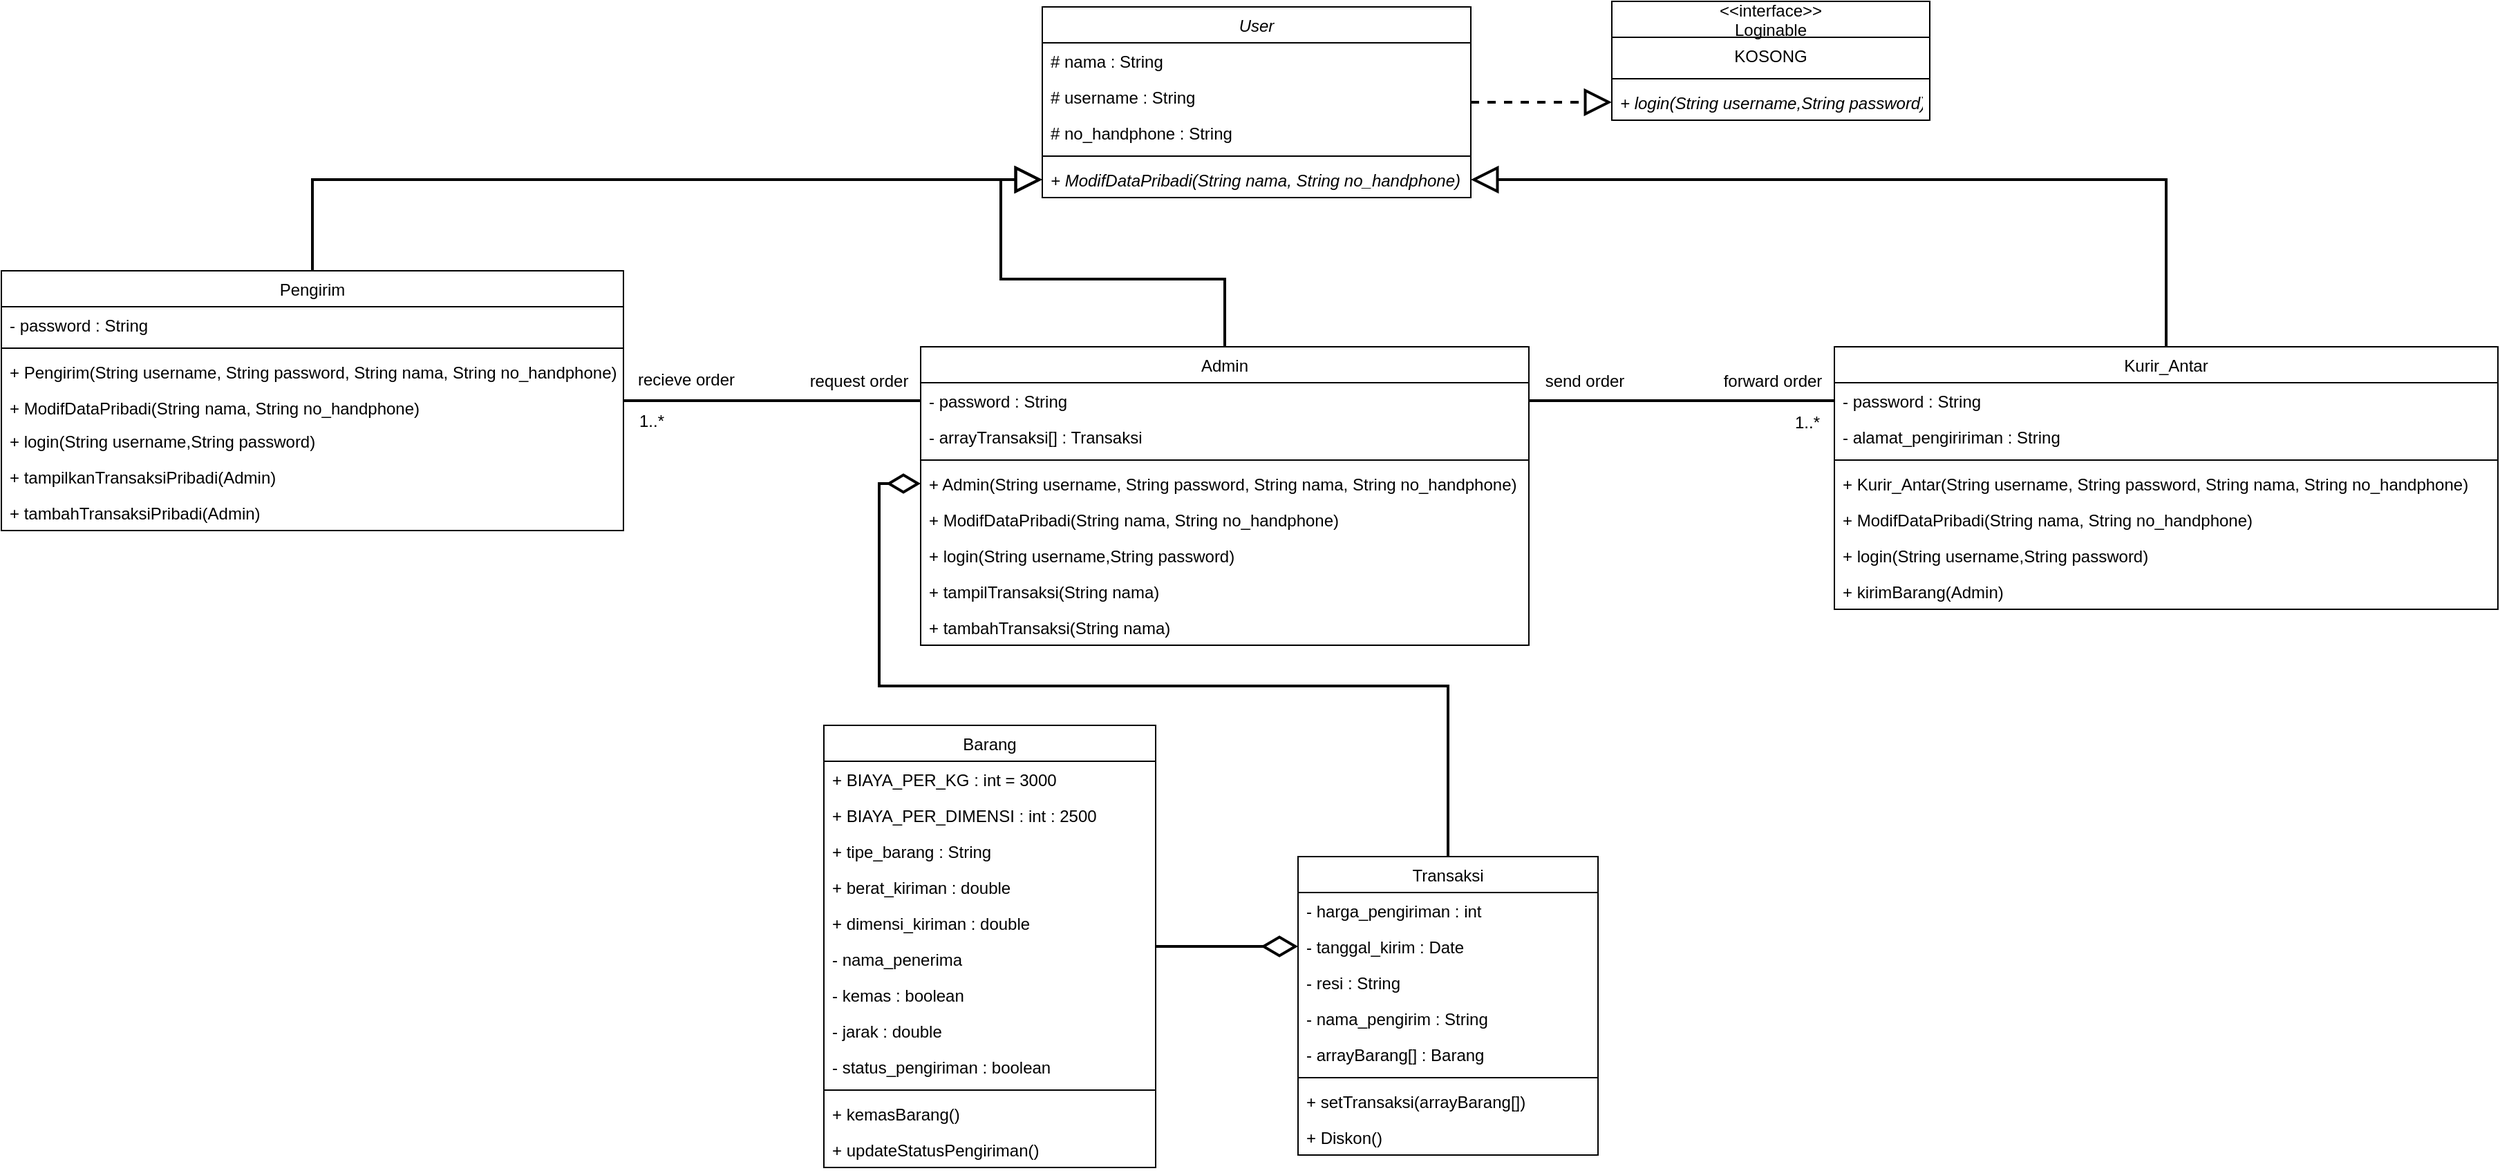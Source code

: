 <mxfile version="20.5.3" type="device"><diagram id="C5RBs43oDa-KdzZeNtuy" name="Page-1"><mxGraphModel dx="1854" dy="473" grid="1" gridSize="10" guides="1" tooltips="1" connect="1" arrows="1" fold="1" page="1" pageScale="1" pageWidth="827" pageHeight="1169" math="0" shadow="0"><root><mxCell id="WIyWlLk6GJQsqaUBKTNV-0"/><mxCell id="WIyWlLk6GJQsqaUBKTNV-1" parent="WIyWlLk6GJQsqaUBKTNV-0"/><mxCell id="k4wHrZPASzjTGGrBSl1n-52" style="edgeStyle=orthogonalEdgeStyle;rounded=0;orthogonalLoop=1;jettySize=auto;html=1;entryX=0;entryY=0.5;entryDx=0;entryDy=0;strokeWidth=2;endArrow=block;endFill=0;endSize=15;targetPerimeterSpacing=0;" parent="WIyWlLk6GJQsqaUBKTNV-1" source="NIe-CCQSlxa087E3FkBD-0" target="k4wHrZPASzjTGGrBSl1n-4" edge="1"><mxGeometry relative="1" as="geometry"/></mxCell><mxCell id="k4wHrZPASzjTGGrBSl1n-72" style="edgeStyle=orthogonalEdgeStyle;rounded=0;orthogonalLoop=1;jettySize=auto;html=1;entryX=0;entryY=0.5;entryDx=0;entryDy=0;strokeWidth=2;startArrow=none;startFill=0;endArrow=none;endFill=0;startSize=19;endSize=21;targetPerimeterSpacing=0;" parent="WIyWlLk6GJQsqaUBKTNV-1" source="NIe-CCQSlxa087E3FkBD-0" target="NIe-CCQSlxa087E3FkBD-5" edge="1"><mxGeometry relative="1" as="geometry"/></mxCell><mxCell id="NIe-CCQSlxa087E3FkBD-0" value="Pengirim" style="swimlane;fontStyle=0;align=center;verticalAlign=top;childLayout=stackLayout;horizontal=1;startSize=26;horizontalStack=0;resizeParent=1;resizeParentMax=0;resizeLast=0;collapsible=1;marginBottom=0;" parent="WIyWlLk6GJQsqaUBKTNV-1" vertex="1"><mxGeometry x="-85" y="285" width="450" height="188" as="geometry"/></mxCell><mxCell id="k4wHrZPASzjTGGrBSl1n-0" value="- password : String" style="text;strokeColor=none;fillColor=none;align=left;verticalAlign=top;spacingLeft=4;spacingRight=4;overflow=hidden;rotatable=0;points=[[0,0.5],[1,0.5]];portConstraint=eastwest;" parent="NIe-CCQSlxa087E3FkBD-0" vertex="1"><mxGeometry y="26" width="450" height="26" as="geometry"/></mxCell><mxCell id="NIe-CCQSlxa087E3FkBD-2" value="" style="line;strokeWidth=1;fillColor=none;align=left;verticalAlign=middle;spacingTop=-1;spacingLeft=3;spacingRight=3;rotatable=0;labelPosition=right;points=[];portConstraint=eastwest;strokeColor=inherit;" parent="NIe-CCQSlxa087E3FkBD-0" vertex="1"><mxGeometry y="52" width="450" height="8" as="geometry"/></mxCell><mxCell id="NIe-CCQSlxa087E3FkBD-3" value="+ Pengirim(String username, String password, String nama, String no_handphone)" style="text;strokeColor=none;fillColor=none;align=left;verticalAlign=top;spacingLeft=4;spacingRight=4;overflow=hidden;rotatable=0;points=[[0,0.5],[1,0.5]];portConstraint=eastwest;" parent="NIe-CCQSlxa087E3FkBD-0" vertex="1"><mxGeometry y="60" width="450" height="26" as="geometry"/></mxCell><mxCell id="2V5vkBp2rCk9OUfVgN7A-0" value="+ ModifDataPribadi(String nama, String no_handphone)" style="text;strokeColor=none;fillColor=none;align=left;verticalAlign=top;spacingLeft=4;spacingRight=4;overflow=hidden;rotatable=0;points=[[0,0.5],[1,0.5]];portConstraint=eastwest;fontStyle=0" vertex="1" parent="NIe-CCQSlxa087E3FkBD-0"><mxGeometry y="86" width="450" height="24" as="geometry"/></mxCell><mxCell id="2V5vkBp2rCk9OUfVgN7A-3" value="+ login(String username,String password)" style="text;strokeColor=none;fillColor=none;align=left;verticalAlign=top;spacingLeft=4;spacingRight=4;overflow=hidden;rotatable=0;points=[[0,0.5],[1,0.5]];portConstraint=eastwest;fontStyle=0" vertex="1" parent="NIe-CCQSlxa087E3FkBD-0"><mxGeometry y="110" width="450" height="26" as="geometry"/></mxCell><mxCell id="k4wHrZPASzjTGGrBSl1n-75" value="+ tampilkanTransaksiPribadi(Admin)" style="text;strokeColor=none;fillColor=none;align=left;verticalAlign=top;spacingLeft=4;spacingRight=4;overflow=hidden;rotatable=0;points=[[0,0.5],[1,0.5]];portConstraint=eastwest;" parent="NIe-CCQSlxa087E3FkBD-0" vertex="1"><mxGeometry y="136" width="450" height="26" as="geometry"/></mxCell><mxCell id="jtSs03Ik-IM7BROLJvu4-1" value="+ tambahTransaksiPribadi(Admin)" style="text;strokeColor=none;fillColor=none;align=left;verticalAlign=top;spacingLeft=4;spacingRight=4;overflow=hidden;rotatable=0;points=[[0,0.5],[1,0.5]];portConstraint=eastwest;" parent="NIe-CCQSlxa087E3FkBD-0" vertex="1"><mxGeometry y="162" width="450" height="26" as="geometry"/></mxCell><mxCell id="k4wHrZPASzjTGGrBSl1n-53" style="edgeStyle=orthogonalEdgeStyle;rounded=0;orthogonalLoop=1;jettySize=auto;html=1;entryX=0;entryY=0.5;entryDx=0;entryDy=0;strokeWidth=2;endArrow=block;endFill=0;endSize=15;targetPerimeterSpacing=0;" parent="WIyWlLk6GJQsqaUBKTNV-1" source="NIe-CCQSlxa087E3FkBD-4" target="k4wHrZPASzjTGGrBSl1n-4" edge="1"><mxGeometry relative="1" as="geometry"/></mxCell><mxCell id="NIe-CCQSlxa087E3FkBD-4" value="Admin" style="swimlane;fontStyle=0;align=center;verticalAlign=top;childLayout=stackLayout;horizontal=1;startSize=26;horizontalStack=0;resizeParent=1;resizeParentMax=0;resizeLast=0;collapsible=1;marginBottom=0;" parent="WIyWlLk6GJQsqaUBKTNV-1" vertex="1"><mxGeometry x="580" y="340" width="440" height="216" as="geometry"/></mxCell><mxCell id="NIe-CCQSlxa087E3FkBD-5" value="- password : String" style="text;strokeColor=none;fillColor=none;align=left;verticalAlign=top;spacingLeft=4;spacingRight=4;overflow=hidden;rotatable=0;points=[[0,0.5],[1,0.5]];portConstraint=eastwest;" parent="NIe-CCQSlxa087E3FkBD-4" vertex="1"><mxGeometry y="26" width="440" height="26" as="geometry"/></mxCell><mxCell id="k4wHrZPASzjTGGrBSl1n-74" value="- arrayTransaksi[] : Transaksi" style="text;strokeColor=none;fillColor=none;align=left;verticalAlign=top;spacingLeft=4;spacingRight=4;overflow=hidden;rotatable=0;points=[[0,0.5],[1,0.5]];portConstraint=eastwest;" parent="NIe-CCQSlxa087E3FkBD-4" vertex="1"><mxGeometry y="52" width="440" height="26" as="geometry"/></mxCell><mxCell id="NIe-CCQSlxa087E3FkBD-6" value="" style="line;strokeWidth=1;fillColor=none;align=left;verticalAlign=middle;spacingTop=-1;spacingLeft=3;spacingRight=3;rotatable=0;labelPosition=right;points=[];portConstraint=eastwest;strokeColor=inherit;" parent="NIe-CCQSlxa087E3FkBD-4" vertex="1"><mxGeometry y="78" width="440" height="8" as="geometry"/></mxCell><mxCell id="NIe-CCQSlxa087E3FkBD-7" value="+ Admin(String username, String password, String nama, String no_handphone)" style="text;strokeColor=none;fillColor=none;align=left;verticalAlign=top;spacingLeft=4;spacingRight=4;overflow=hidden;rotatable=0;points=[[0,0.5],[1,0.5]];portConstraint=eastwest;" parent="NIe-CCQSlxa087E3FkBD-4" vertex="1"><mxGeometry y="86" width="440" height="26" as="geometry"/></mxCell><mxCell id="2V5vkBp2rCk9OUfVgN7A-1" value="+ ModifDataPribadi(String nama, String no_handphone)" style="text;strokeColor=none;fillColor=none;align=left;verticalAlign=top;spacingLeft=4;spacingRight=4;overflow=hidden;rotatable=0;points=[[0,0.5],[1,0.5]];portConstraint=eastwest;" vertex="1" parent="NIe-CCQSlxa087E3FkBD-4"><mxGeometry y="112" width="440" height="26" as="geometry"/></mxCell><mxCell id="2V5vkBp2rCk9OUfVgN7A-4" value="+ login(String username,String password)" style="text;strokeColor=none;fillColor=none;align=left;verticalAlign=top;spacingLeft=4;spacingRight=4;overflow=hidden;rotatable=0;points=[[0,0.5],[1,0.5]];portConstraint=eastwest;" vertex="1" parent="NIe-CCQSlxa087E3FkBD-4"><mxGeometry y="138" width="440" height="26" as="geometry"/></mxCell><mxCell id="k4wHrZPASzjTGGrBSl1n-73" value="+ tampilTransaksi(String nama)" style="text;strokeColor=none;fillColor=none;align=left;verticalAlign=top;spacingLeft=4;spacingRight=4;overflow=hidden;rotatable=0;points=[[0,0.5],[1,0.5]];portConstraint=eastwest;" parent="NIe-CCQSlxa087E3FkBD-4" vertex="1"><mxGeometry y="164" width="440" height="26" as="geometry"/></mxCell><mxCell id="Az_0Zg-JQwEikJzFjkiS-9" value="+ tambahTransaksi(String nama)" style="text;strokeColor=none;fillColor=none;align=left;verticalAlign=top;spacingLeft=4;spacingRight=4;overflow=hidden;rotatable=0;points=[[0,0.5],[1,0.5]];portConstraint=eastwest;" parent="NIe-CCQSlxa087E3FkBD-4" vertex="1"><mxGeometry y="190" width="440" height="26" as="geometry"/></mxCell><mxCell id="k4wHrZPASzjTGGrBSl1n-54" style="edgeStyle=orthogonalEdgeStyle;rounded=0;orthogonalLoop=1;jettySize=auto;html=1;entryX=1;entryY=0.5;entryDx=0;entryDy=0;strokeWidth=2;endArrow=block;endFill=0;endSize=15;targetPerimeterSpacing=0;" parent="WIyWlLk6GJQsqaUBKTNV-1" source="NIe-CCQSlxa087E3FkBD-8" target="k4wHrZPASzjTGGrBSl1n-4" edge="1"><mxGeometry relative="1" as="geometry"/></mxCell><mxCell id="NIe-CCQSlxa087E3FkBD-8" value="Kurir_Antar" style="swimlane;fontStyle=0;align=center;verticalAlign=top;childLayout=stackLayout;horizontal=1;startSize=26;horizontalStack=0;resizeParent=1;resizeParentMax=0;resizeLast=0;collapsible=1;marginBottom=0;" parent="WIyWlLk6GJQsqaUBKTNV-1" vertex="1"><mxGeometry x="1241" y="340" width="480" height="190" as="geometry"/></mxCell><mxCell id="NIe-CCQSlxa087E3FkBD-9" value="- password : String" style="text;strokeColor=none;fillColor=none;align=left;verticalAlign=top;spacingLeft=4;spacingRight=4;overflow=hidden;rotatable=0;points=[[0,0.5],[1,0.5]];portConstraint=eastwest;" parent="NIe-CCQSlxa087E3FkBD-8" vertex="1"><mxGeometry y="26" width="480" height="26" as="geometry"/></mxCell><mxCell id="k4wHrZPASzjTGGrBSl1n-82" value="- alamat_pengiririman : String" style="text;strokeColor=none;fillColor=none;align=left;verticalAlign=top;spacingLeft=4;spacingRight=4;overflow=hidden;rotatable=0;points=[[0,0.5],[1,0.5]];portConstraint=eastwest;" parent="NIe-CCQSlxa087E3FkBD-8" vertex="1"><mxGeometry y="52" width="480" height="26" as="geometry"/></mxCell><mxCell id="NIe-CCQSlxa087E3FkBD-10" value="" style="line;strokeWidth=1;fillColor=none;align=left;verticalAlign=middle;spacingTop=-1;spacingLeft=3;spacingRight=3;rotatable=0;labelPosition=right;points=[];portConstraint=eastwest;strokeColor=inherit;" parent="NIe-CCQSlxa087E3FkBD-8" vertex="1"><mxGeometry y="78" width="480" height="8" as="geometry"/></mxCell><mxCell id="NIe-CCQSlxa087E3FkBD-11" value="+ Kurir_Antar(String username, String password, String nama, String no_handphone)" style="text;strokeColor=none;fillColor=none;align=left;verticalAlign=top;spacingLeft=4;spacingRight=4;overflow=hidden;rotatable=0;points=[[0,0.5],[1,0.5]];portConstraint=eastwest;" parent="NIe-CCQSlxa087E3FkBD-8" vertex="1"><mxGeometry y="86" width="480" height="26" as="geometry"/></mxCell><mxCell id="2V5vkBp2rCk9OUfVgN7A-2" value="+ ModifDataPribadi(String nama, String no_handphone)" style="text;strokeColor=none;fillColor=none;align=left;verticalAlign=top;spacingLeft=4;spacingRight=4;overflow=hidden;rotatable=0;points=[[0,0.5],[1,0.5]];portConstraint=eastwest;" vertex="1" parent="NIe-CCQSlxa087E3FkBD-8"><mxGeometry y="112" width="480" height="26" as="geometry"/></mxCell><mxCell id="2V5vkBp2rCk9OUfVgN7A-5" value="+ login(String username,String password)" style="text;strokeColor=none;fillColor=none;align=left;verticalAlign=top;spacingLeft=4;spacingRight=4;overflow=hidden;rotatable=0;points=[[0,0.5],[1,0.5]];portConstraint=eastwest;" vertex="1" parent="NIe-CCQSlxa087E3FkBD-8"><mxGeometry y="138" width="480" height="26" as="geometry"/></mxCell><mxCell id="Fjn1NNLhoiQtktVtf7Zz-7" value="+ kirimBarang(Admin)" style="text;strokeColor=none;fillColor=none;align=left;verticalAlign=top;spacingLeft=4;spacingRight=4;overflow=hidden;rotatable=0;points=[[0,0.5],[1,0.5]];portConstraint=eastwest;" parent="NIe-CCQSlxa087E3FkBD-8" vertex="1"><mxGeometry y="164" width="480" height="26" as="geometry"/></mxCell><mxCell id="k4wHrZPASzjTGGrBSl1n-70" style="edgeStyle=orthogonalEdgeStyle;rounded=0;orthogonalLoop=1;jettySize=auto;html=1;entryX=0;entryY=0.5;entryDx=0;entryDy=0;strokeWidth=2;startArrow=none;startFill=0;endArrow=diamondThin;endFill=0;startSize=19;endSize=21;targetPerimeterSpacing=0;" parent="WIyWlLk6GJQsqaUBKTNV-1" source="NIe-CCQSlxa087E3FkBD-12" target="k4wHrZPASzjTGGrBSl1n-65" edge="1"><mxGeometry relative="1" as="geometry"/></mxCell><mxCell id="NIe-CCQSlxa087E3FkBD-12" value="Barang" style="swimlane;fontStyle=0;align=center;verticalAlign=top;childLayout=stackLayout;horizontal=1;startSize=26;horizontalStack=0;resizeParent=1;resizeParentMax=0;resizeLast=0;collapsible=1;marginBottom=0;" parent="WIyWlLk6GJQsqaUBKTNV-1" vertex="1"><mxGeometry x="510" y="614" width="240" height="320" as="geometry"/></mxCell><mxCell id="2V5vkBp2rCk9OUfVgN7A-7" value="+ BIAYA_PER_KG : int = 3000" style="text;strokeColor=none;fillColor=none;align=left;verticalAlign=top;spacingLeft=4;spacingRight=4;overflow=hidden;rotatable=0;points=[[0,0.5],[1,0.5]];portConstraint=eastwest;" vertex="1" parent="NIe-CCQSlxa087E3FkBD-12"><mxGeometry y="26" width="240" height="26" as="geometry"/></mxCell><mxCell id="2V5vkBp2rCk9OUfVgN7A-8" value="+ BIAYA_PER_DIMENSI : int : 2500" style="text;strokeColor=none;fillColor=none;align=left;verticalAlign=top;spacingLeft=4;spacingRight=4;overflow=hidden;rotatable=0;points=[[0,0.5],[1,0.5]];portConstraint=eastwest;" vertex="1" parent="NIe-CCQSlxa087E3FkBD-12"><mxGeometry y="52" width="240" height="26" as="geometry"/></mxCell><mxCell id="NIe-CCQSlxa087E3FkBD-20" value="+ tipe_barang : String" style="text;strokeColor=none;fillColor=none;align=left;verticalAlign=top;spacingLeft=4;spacingRight=4;overflow=hidden;rotatable=0;points=[[0,0.5],[1,0.5]];portConstraint=eastwest;" parent="NIe-CCQSlxa087E3FkBD-12" vertex="1"><mxGeometry y="78" width="240" height="26" as="geometry"/></mxCell><mxCell id="NIe-CCQSlxa087E3FkBD-21" value="+ berat_kiriman : double" style="text;strokeColor=none;fillColor=none;align=left;verticalAlign=top;spacingLeft=4;spacingRight=4;overflow=hidden;rotatable=0;points=[[0,0.5],[1,0.5]];portConstraint=eastwest;" parent="NIe-CCQSlxa087E3FkBD-12" vertex="1"><mxGeometry y="104" width="240" height="26" as="geometry"/></mxCell><mxCell id="NIe-CCQSlxa087E3FkBD-22" value="+ dimensi_kiriman : double" style="text;strokeColor=none;fillColor=none;align=left;verticalAlign=top;spacingLeft=4;spacingRight=4;overflow=hidden;rotatable=0;points=[[0,0.5],[1,0.5]];portConstraint=eastwest;" parent="NIe-CCQSlxa087E3FkBD-12" vertex="1"><mxGeometry y="130" width="240" height="26" as="geometry"/></mxCell><mxCell id="k4wHrZPASzjTGGrBSl1n-83" value="- nama_penerima" style="text;strokeColor=none;fillColor=none;align=left;verticalAlign=top;spacingLeft=4;spacingRight=4;overflow=hidden;rotatable=0;points=[[0,0.5],[1,0.5]];portConstraint=eastwest;" parent="NIe-CCQSlxa087E3FkBD-12" vertex="1"><mxGeometry y="156" width="240" height="26" as="geometry"/></mxCell><mxCell id="k4wHrZPASzjTGGrBSl1n-81" value="- kemas : boolean" style="text;strokeColor=none;fillColor=none;align=left;verticalAlign=top;spacingLeft=4;spacingRight=4;overflow=hidden;rotatable=0;points=[[0,0.5],[1,0.5]];portConstraint=eastwest;" parent="NIe-CCQSlxa087E3FkBD-12" vertex="1"><mxGeometry y="182" width="240" height="26" as="geometry"/></mxCell><mxCell id="Az_0Zg-JQwEikJzFjkiS-5" value="- jarak : double" style="text;strokeColor=none;fillColor=none;align=left;verticalAlign=top;spacingLeft=4;spacingRight=4;overflow=hidden;rotatable=0;points=[[0,0.5],[1,0.5]];portConstraint=eastwest;" parent="NIe-CCQSlxa087E3FkBD-12" vertex="1"><mxGeometry y="208" width="240" height="26" as="geometry"/></mxCell><mxCell id="Az_0Zg-JQwEikJzFjkiS-3" value="- status_pengiriman : boolean" style="text;strokeColor=none;fillColor=none;align=left;verticalAlign=top;spacingLeft=4;spacingRight=4;overflow=hidden;rotatable=0;points=[[0,0.5],[1,0.5]];portConstraint=eastwest;" parent="NIe-CCQSlxa087E3FkBD-12" vertex="1"><mxGeometry y="234" width="240" height="26" as="geometry"/></mxCell><mxCell id="NIe-CCQSlxa087E3FkBD-14" value="" style="line;strokeWidth=1;fillColor=none;align=left;verticalAlign=middle;spacingTop=-1;spacingLeft=3;spacingRight=3;rotatable=0;labelPosition=right;points=[];portConstraint=eastwest;strokeColor=inherit;" parent="NIe-CCQSlxa087E3FkBD-12" vertex="1"><mxGeometry y="260" width="240" height="8" as="geometry"/></mxCell><mxCell id="NIe-CCQSlxa087E3FkBD-15" value="+ kemasBarang()" style="text;strokeColor=none;fillColor=none;align=left;verticalAlign=top;spacingLeft=4;spacingRight=4;overflow=hidden;rotatable=0;points=[[0,0.5],[1,0.5]];portConstraint=eastwest;" parent="NIe-CCQSlxa087E3FkBD-12" vertex="1"><mxGeometry y="268" width="240" height="26" as="geometry"/></mxCell><mxCell id="Az_0Zg-JQwEikJzFjkiS-6" value="+ updateStatusPengiriman()" style="text;strokeColor=none;fillColor=none;align=left;verticalAlign=top;spacingLeft=4;spacingRight=4;overflow=hidden;rotatable=0;points=[[0,0.5],[1,0.5]];portConstraint=eastwest;" parent="NIe-CCQSlxa087E3FkBD-12" vertex="1"><mxGeometry y="294" width="240" height="26" as="geometry"/></mxCell><mxCell id="k4wHrZPASzjTGGrBSl1n-12" style="edgeStyle=orthogonalEdgeStyle;rounded=0;orthogonalLoop=1;jettySize=auto;html=1;dashed=1;endArrow=block;endFill=0;strokeWidth=2;endSize=15;entryX=0;entryY=0.5;entryDx=0;entryDy=0;" parent="WIyWlLk6GJQsqaUBKTNV-1" source="k4wHrZPASzjTGGrBSl1n-1" target="k4wHrZPASzjTGGrBSl1n-9" edge="1"><mxGeometry relative="1" as="geometry"><mxPoint x="984" y="160" as="targetPoint"/></mxGeometry></mxCell><mxCell id="k4wHrZPASzjTGGrBSl1n-1" value="User" style="swimlane;fontStyle=2;align=center;verticalAlign=top;childLayout=stackLayout;horizontal=1;startSize=26;horizontalStack=0;resizeParent=1;resizeParentMax=0;resizeLast=0;collapsible=1;marginBottom=0;" parent="WIyWlLk6GJQsqaUBKTNV-1" vertex="1"><mxGeometry x="668" y="94" width="310" height="138" as="geometry"/></mxCell><mxCell id="k4wHrZPASzjTGGrBSl1n-2" value="# nama : String" style="text;strokeColor=none;fillColor=none;align=left;verticalAlign=top;spacingLeft=4;spacingRight=4;overflow=hidden;rotatable=0;points=[[0,0.5],[1,0.5]];portConstraint=eastwest;" parent="k4wHrZPASzjTGGrBSl1n-1" vertex="1"><mxGeometry y="26" width="310" height="26" as="geometry"/></mxCell><mxCell id="k4wHrZPASzjTGGrBSl1n-10" value="# username : String" style="text;strokeColor=none;fillColor=none;align=left;verticalAlign=top;spacingLeft=4;spacingRight=4;overflow=hidden;rotatable=0;points=[[0,0.5],[1,0.5]];portConstraint=eastwest;" parent="k4wHrZPASzjTGGrBSl1n-1" vertex="1"><mxGeometry y="52" width="310" height="26" as="geometry"/></mxCell><mxCell id="k4wHrZPASzjTGGrBSl1n-11" value="# no_handphone : String" style="text;strokeColor=none;fillColor=none;align=left;verticalAlign=top;spacingLeft=4;spacingRight=4;overflow=hidden;rotatable=0;points=[[0,0.5],[1,0.5]];portConstraint=eastwest;" parent="k4wHrZPASzjTGGrBSl1n-1" vertex="1"><mxGeometry y="78" width="310" height="26" as="geometry"/></mxCell><mxCell id="k4wHrZPASzjTGGrBSl1n-3" value="" style="line;strokeWidth=1;fillColor=none;align=left;verticalAlign=middle;spacingTop=-1;spacingLeft=3;spacingRight=3;rotatable=0;labelPosition=right;points=[];portConstraint=eastwest;strokeColor=inherit;" parent="k4wHrZPASzjTGGrBSl1n-1" vertex="1"><mxGeometry y="104" width="310" height="8" as="geometry"/></mxCell><mxCell id="k4wHrZPASzjTGGrBSl1n-4" value="+ ModifDataPribadi(String nama, String no_handphone)" style="text;strokeColor=none;fillColor=none;align=left;verticalAlign=top;spacingLeft=4;spacingRight=4;overflow=hidden;rotatable=0;points=[[0,0.5],[1,0.5]];portConstraint=eastwest;fontStyle=2" parent="k4wHrZPASzjTGGrBSl1n-1" vertex="1"><mxGeometry y="112" width="310" height="26" as="geometry"/></mxCell><mxCell id="k4wHrZPASzjTGGrBSl1n-6" value="&lt;&lt;interface&gt;&gt;&#10;Loginable" style="swimlane;fontStyle=0;align=center;verticalAlign=middle;childLayout=stackLayout;horizontal=1;startSize=26;horizontalStack=0;resizeParent=1;resizeParentMax=0;resizeLast=0;collapsible=1;marginBottom=0;" parent="WIyWlLk6GJQsqaUBKTNV-1" vertex="1"><mxGeometry x="1080" y="90" width="230" height="86" as="geometry"/></mxCell><mxCell id="k4wHrZPASzjTGGrBSl1n-7" value="KOSONG" style="text;strokeColor=none;fillColor=none;align=center;verticalAlign=middle;spacingLeft=4;spacingRight=4;overflow=hidden;rotatable=0;points=[[0,0.5],[1,0.5]];portConstraint=eastwest;" parent="k4wHrZPASzjTGGrBSl1n-6" vertex="1"><mxGeometry y="26" width="230" height="26" as="geometry"/></mxCell><mxCell id="k4wHrZPASzjTGGrBSl1n-8" value="" style="line;strokeWidth=1;fillColor=none;align=left;verticalAlign=middle;spacingTop=-1;spacingLeft=3;spacingRight=3;rotatable=0;labelPosition=right;points=[];portConstraint=eastwest;strokeColor=inherit;" parent="k4wHrZPASzjTGGrBSl1n-6" vertex="1"><mxGeometry y="52" width="230" height="8" as="geometry"/></mxCell><mxCell id="k4wHrZPASzjTGGrBSl1n-9" value="+ login(String username,String password)" style="text;strokeColor=none;fillColor=none;align=left;verticalAlign=top;spacingLeft=4;spacingRight=4;overflow=hidden;rotatable=0;points=[[0,0.5],[1,0.5]];portConstraint=eastwest;fontStyle=2" parent="k4wHrZPASzjTGGrBSl1n-6" vertex="1"><mxGeometry y="60" width="230" height="26" as="geometry"/></mxCell><mxCell id="Az_0Zg-JQwEikJzFjkiS-10" style="edgeStyle=orthogonalEdgeStyle;rounded=0;orthogonalLoop=1;jettySize=auto;html=1;entryX=0;entryY=0.5;entryDx=0;entryDy=0;endArrow=diamondThin;endFill=0;startSize=6;endSize=19;fontStyle=1;strokeWidth=2;" parent="WIyWlLk6GJQsqaUBKTNV-1" source="k4wHrZPASzjTGGrBSl1n-55" target="NIe-CCQSlxa087E3FkBD-7" edge="1"><mxGeometry relative="1" as="geometry"/></mxCell><mxCell id="k4wHrZPASzjTGGrBSl1n-55" value="Transaksi" style="swimlane;fontStyle=0;align=center;verticalAlign=top;childLayout=stackLayout;horizontal=1;startSize=26;horizontalStack=0;resizeParent=1;resizeParentMax=0;resizeLast=0;collapsible=1;marginBottom=0;" parent="WIyWlLk6GJQsqaUBKTNV-1" vertex="1"><mxGeometry x="853" y="709" width="217" height="216" as="geometry"/></mxCell><mxCell id="k4wHrZPASzjTGGrBSl1n-56" value="- harga_pengiriman : int" style="text;strokeColor=none;fillColor=none;align=left;verticalAlign=top;spacingLeft=4;spacingRight=4;overflow=hidden;rotatable=0;points=[[0,0.5],[1,0.5]];portConstraint=eastwest;" parent="k4wHrZPASzjTGGrBSl1n-55" vertex="1"><mxGeometry y="26" width="217" height="26" as="geometry"/></mxCell><mxCell id="k4wHrZPASzjTGGrBSl1n-65" value="- tanggal_kirim : Date" style="text;strokeColor=none;fillColor=none;align=left;verticalAlign=top;spacingLeft=4;spacingRight=4;overflow=hidden;rotatable=0;points=[[0,0.5],[1,0.5]];portConstraint=eastwest;" parent="k4wHrZPASzjTGGrBSl1n-55" vertex="1"><mxGeometry y="52" width="217" height="26" as="geometry"/></mxCell><mxCell id="k4wHrZPASzjTGGrBSl1n-67" value="- resi : String" style="text;strokeColor=none;fillColor=none;align=left;verticalAlign=top;spacingLeft=4;spacingRight=4;overflow=hidden;rotatable=0;points=[[0,0.5],[1,0.5]];portConstraint=eastwest;" parent="k4wHrZPASzjTGGrBSl1n-55" vertex="1"><mxGeometry y="78" width="217" height="26" as="geometry"/></mxCell><mxCell id="Az_0Zg-JQwEikJzFjkiS-8" value="- nama_pengirim : String" style="text;strokeColor=none;fillColor=none;align=left;verticalAlign=top;spacingLeft=4;spacingRight=4;overflow=hidden;rotatable=0;points=[[0,0.5],[1,0.5]];portConstraint=eastwest;" parent="k4wHrZPASzjTGGrBSl1n-55" vertex="1"><mxGeometry y="104" width="217" height="26" as="geometry"/></mxCell><mxCell id="k4wHrZPASzjTGGrBSl1n-71" value="- arrayBarang[] : Barang" style="text;strokeColor=none;fillColor=none;align=left;verticalAlign=top;spacingLeft=4;spacingRight=4;overflow=hidden;rotatable=0;points=[[0,0.5],[1,0.5]];portConstraint=eastwest;" parent="k4wHrZPASzjTGGrBSl1n-55" vertex="1"><mxGeometry y="130" width="217" height="26" as="geometry"/></mxCell><mxCell id="k4wHrZPASzjTGGrBSl1n-57" value="" style="line;strokeWidth=1;fillColor=none;align=left;verticalAlign=middle;spacingTop=-1;spacingLeft=3;spacingRight=3;rotatable=0;labelPosition=right;points=[];portConstraint=eastwest;strokeColor=inherit;" parent="k4wHrZPASzjTGGrBSl1n-55" vertex="1"><mxGeometry y="156" width="217" height="8" as="geometry"/></mxCell><mxCell id="k4wHrZPASzjTGGrBSl1n-58" value="+ setTransaksi(arrayBarang[])" style="text;strokeColor=none;fillColor=none;align=left;verticalAlign=top;spacingLeft=4;spacingRight=4;overflow=hidden;rotatable=0;points=[[0,0.5],[1,0.5]];portConstraint=eastwest;" parent="k4wHrZPASzjTGGrBSl1n-55" vertex="1"><mxGeometry y="164" width="217" height="26" as="geometry"/></mxCell><mxCell id="2V5vkBp2rCk9OUfVgN7A-10" value="+ Diskon()" style="text;strokeColor=none;fillColor=none;align=left;verticalAlign=top;spacingLeft=4;spacingRight=4;overflow=hidden;rotatable=0;points=[[0,0.5],[1,0.5]];portConstraint=eastwest;" vertex="1" parent="k4wHrZPASzjTGGrBSl1n-55"><mxGeometry y="190" width="217" height="26" as="geometry"/></mxCell><mxCell id="k4wHrZPASzjTGGrBSl1n-76" style="edgeStyle=orthogonalEdgeStyle;rounded=0;orthogonalLoop=1;jettySize=auto;html=1;entryX=0;entryY=0.5;entryDx=0;entryDy=0;strokeWidth=2;startArrow=none;startFill=0;endArrow=none;endFill=0;startSize=19;endSize=21;targetPerimeterSpacing=0;" parent="WIyWlLk6GJQsqaUBKTNV-1" source="NIe-CCQSlxa087E3FkBD-5" target="NIe-CCQSlxa087E3FkBD-9" edge="1"><mxGeometry relative="1" as="geometry"/></mxCell><mxCell id="Fjn1NNLhoiQtktVtf7Zz-0" value="recieve order" style="text;html=1;align=center;verticalAlign=middle;resizable=0;points=[];autosize=1;strokeColor=none;fillColor=none;" parent="WIyWlLk6GJQsqaUBKTNV-1" vertex="1"><mxGeometry x="365" y="349" width="90" height="30" as="geometry"/></mxCell><mxCell id="Fjn1NNLhoiQtktVtf7Zz-1" value="request order" style="text;html=1;align=center;verticalAlign=middle;resizable=0;points=[];autosize=1;strokeColor=none;fillColor=none;" parent="WIyWlLk6GJQsqaUBKTNV-1" vertex="1"><mxGeometry x="490" y="350" width="90" height="30" as="geometry"/></mxCell><mxCell id="Fjn1NNLhoiQtktVtf7Zz-3" value="1..*" style="text;html=1;align=center;verticalAlign=middle;resizable=0;points=[];autosize=1;strokeColor=none;fillColor=none;" parent="WIyWlLk6GJQsqaUBKTNV-1" vertex="1"><mxGeometry x="365" y="379" width="40" height="30" as="geometry"/></mxCell><mxCell id="Fjn1NNLhoiQtktVtf7Zz-4" value="1..*" style="text;html=1;align=center;verticalAlign=middle;resizable=0;points=[];autosize=1;strokeColor=none;fillColor=none;" parent="WIyWlLk6GJQsqaUBKTNV-1" vertex="1"><mxGeometry x="1201" y="380" width="40" height="30" as="geometry"/></mxCell><mxCell id="Fjn1NNLhoiQtktVtf7Zz-5" value="send order" style="text;html=1;align=center;verticalAlign=middle;resizable=0;points=[];autosize=1;strokeColor=none;fillColor=none;" parent="WIyWlLk6GJQsqaUBKTNV-1" vertex="1"><mxGeometry x="1020" y="350" width="80" height="30" as="geometry"/></mxCell><mxCell id="Fjn1NNLhoiQtktVtf7Zz-6" value="forward order" style="text;html=1;align=center;verticalAlign=middle;resizable=0;points=[];autosize=1;strokeColor=none;fillColor=none;" parent="WIyWlLk6GJQsqaUBKTNV-1" vertex="1"><mxGeometry x="1151" y="350" width="90" height="30" as="geometry"/></mxCell></root></mxGraphModel></diagram></mxfile>